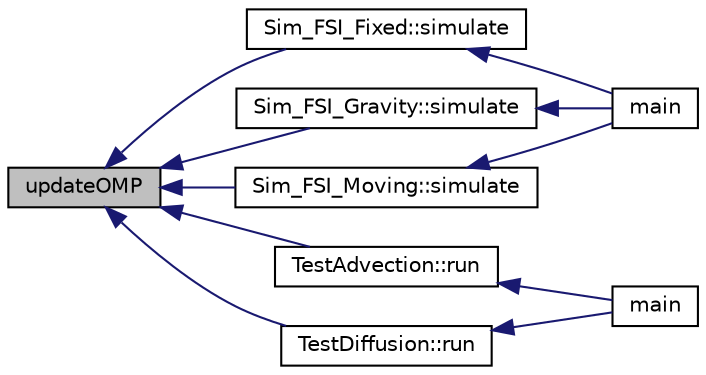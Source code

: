 digraph "updateOMP"
{
  edge [fontname="Helvetica",fontsize="10",labelfontname="Helvetica",labelfontsize="10"];
  node [fontname="Helvetica",fontsize="10",shape=record];
  rankdir="LR";
  Node1 [label="updateOMP",height=0.2,width=0.4,color="black", fillcolor="grey75", style="filled", fontcolor="black"];
  Node1 -> Node2 [dir="back",color="midnightblue",fontsize="10",style="solid",fontname="Helvetica"];
  Node2 [label="Sim_FSI_Fixed::simulate",height=0.2,width=0.4,color="black", fillcolor="white", style="filled",URL="$class_sim___f_s_i___fixed.html#a1e37b29e07ddd05ae1f0c2be321e9bb2"];
  Node2 -> Node3 [dir="back",color="midnightblue",fontsize="10",style="solid",fontname="Helvetica"];
  Node3 [label="main",height=0.2,width=0.4,color="black", fillcolor="white", style="filled",URL="$main_8cpp.html#a217dbf8b442f20279ea00b898af96f52"];
  Node1 -> Node4 [dir="back",color="midnightblue",fontsize="10",style="solid",fontname="Helvetica"];
  Node4 [label="Sim_FSI_Gravity::simulate",height=0.2,width=0.4,color="black", fillcolor="white", style="filled",URL="$class_sim___f_s_i___gravity.html#add86d6f52de51511f0bb93714fc504c4"];
  Node4 -> Node3 [dir="back",color="midnightblue",fontsize="10",style="solid",fontname="Helvetica"];
  Node1 -> Node5 [dir="back",color="midnightblue",fontsize="10",style="solid",fontname="Helvetica"];
  Node5 [label="Sim_FSI_Moving::simulate",height=0.2,width=0.4,color="black", fillcolor="white", style="filled",URL="$class_sim___f_s_i___moving.html#ae20d894ac95fb1e13de88147a8bc1b3e"];
  Node5 -> Node3 [dir="back",color="midnightblue",fontsize="10",style="solid",fontname="Helvetica"];
  Node1 -> Node6 [dir="back",color="midnightblue",fontsize="10",style="solid",fontname="Helvetica"];
  Node6 [label="TestAdvection::run",height=0.2,width=0.4,color="black", fillcolor="white", style="filled",URL="$class_test_advection.html#a06ea2c54a664b65b02259ba2c0c4ff38"];
  Node6 -> Node7 [dir="back",color="midnightblue",fontsize="10",style="solid",fontname="Helvetica"];
  Node7 [label="main",height=0.2,width=0.4,color="black", fillcolor="white", style="filled",URL="$main_test_8cpp.html#a217dbf8b442f20279ea00b898af96f52"];
  Node1 -> Node8 [dir="back",color="midnightblue",fontsize="10",style="solid",fontname="Helvetica"];
  Node8 [label="TestDiffusion::run",height=0.2,width=0.4,color="black", fillcolor="white", style="filled",URL="$class_test_diffusion.html#ae4f122102bda38ee01e0fc38cb77f57b"];
  Node8 -> Node7 [dir="back",color="midnightblue",fontsize="10",style="solid",fontname="Helvetica"];
}
